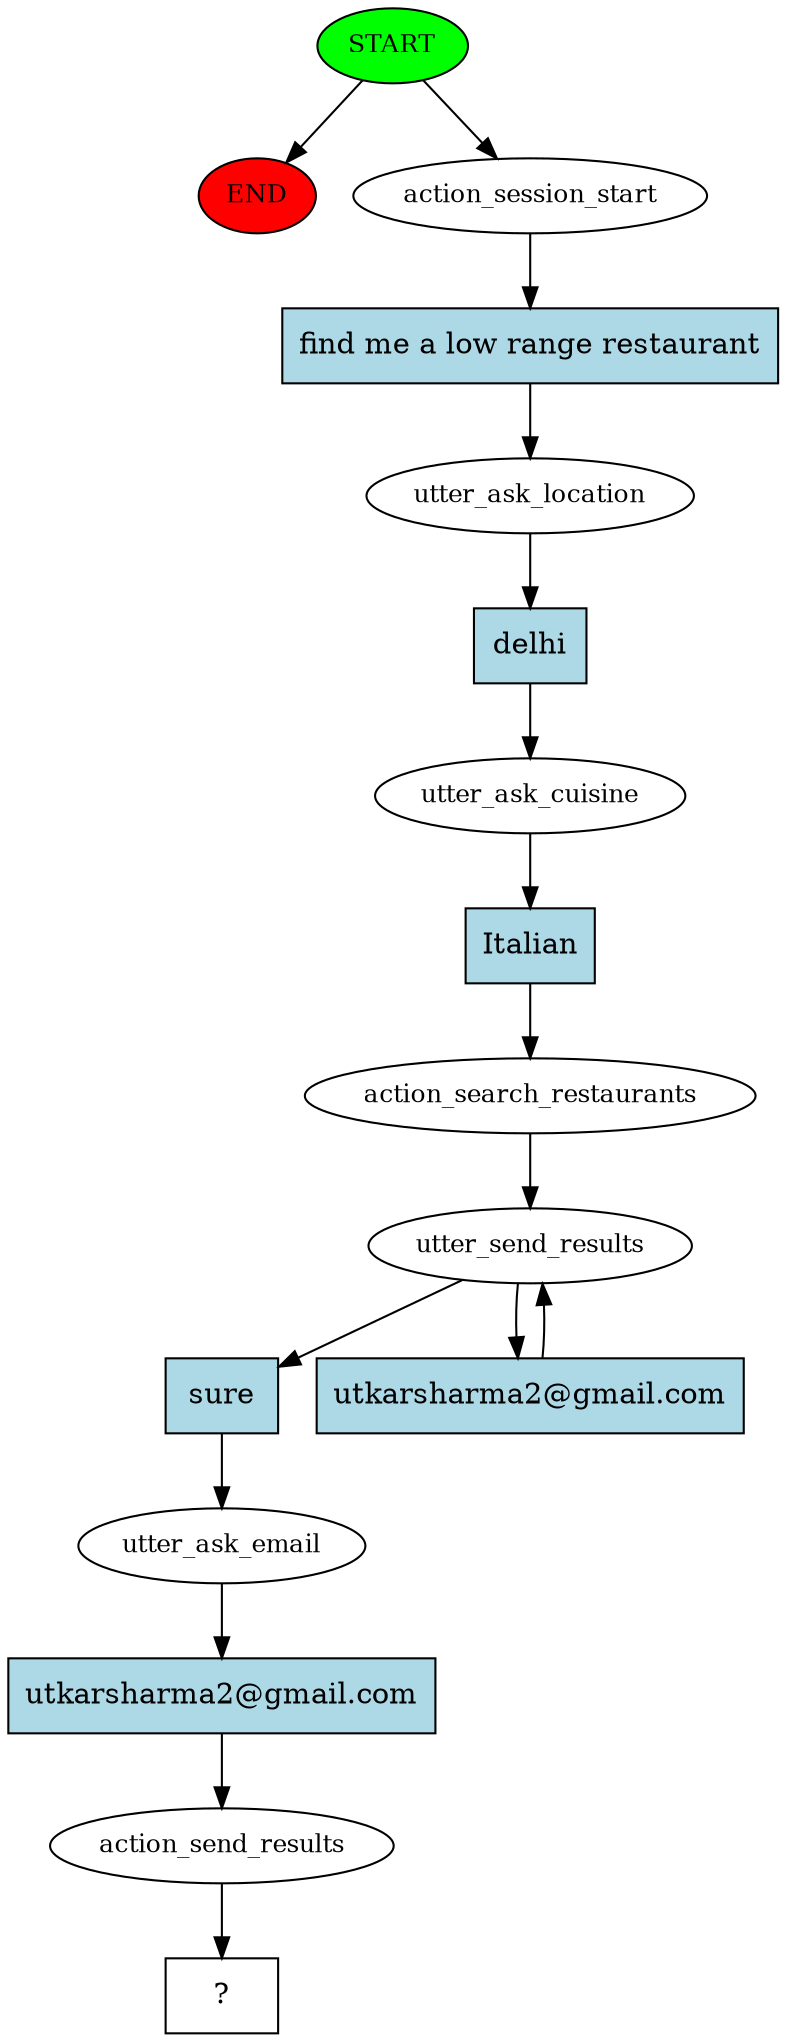 digraph  {
0 [class="start active", fillcolor=green, fontsize=12, label=START, style=filled];
"-1" [class=end, fillcolor=red, fontsize=12, label=END, style=filled];
1 [class=active, fontsize=12, label=action_session_start];
2 [class=active, fontsize=12, label=utter_ask_location];
3 [class=active, fontsize=12, label=utter_ask_cuisine];
4 [class=active, fontsize=12, label=action_search_restaurants];
5 [class=active, fontsize=12, label=utter_send_results];
7 [class=active, fontsize=12, label=utter_ask_email];
8 [class=active, fontsize=12, label=action_send_results];
9 [class="intent dashed active", label="  ?  ", shape=rect];
10 [class="intent active", fillcolor=lightblue, label="find me a low range restaurant", shape=rect, style=filled];
11 [class="intent active", fillcolor=lightblue, label=delhi, shape=rect, style=filled];
12 [class="intent active", fillcolor=lightblue, label=Italian, shape=rect, style=filled];
13 [class="intent active", fillcolor=lightblue, label=sure, shape=rect, style=filled];
14 [class="intent active", fillcolor=lightblue, label="utkarsharma2@gmail.com", shape=rect, style=filled];
15 [class="intent active", fillcolor=lightblue, label="utkarsharma2@gmail.com", shape=rect, style=filled];
0 -> "-1"  [class="", key=NONE, label=""];
0 -> 1  [class=active, key=NONE, label=""];
1 -> 10  [class=active, key=0];
2 -> 11  [class=active, key=0];
3 -> 12  [class=active, key=0];
4 -> 5  [class=active, key=NONE, label=""];
5 -> 13  [class=active, key=0];
5 -> 14  [class=active, key=0];
7 -> 15  [class=active, key=0];
8 -> 9  [class=active, key=NONE, label=""];
10 -> 2  [class=active, key=0];
11 -> 3  [class=active, key=0];
12 -> 4  [class=active, key=0];
13 -> 7  [class=active, key=0];
14 -> 5  [class=active, key=0];
15 -> 8  [class=active, key=0];
}
